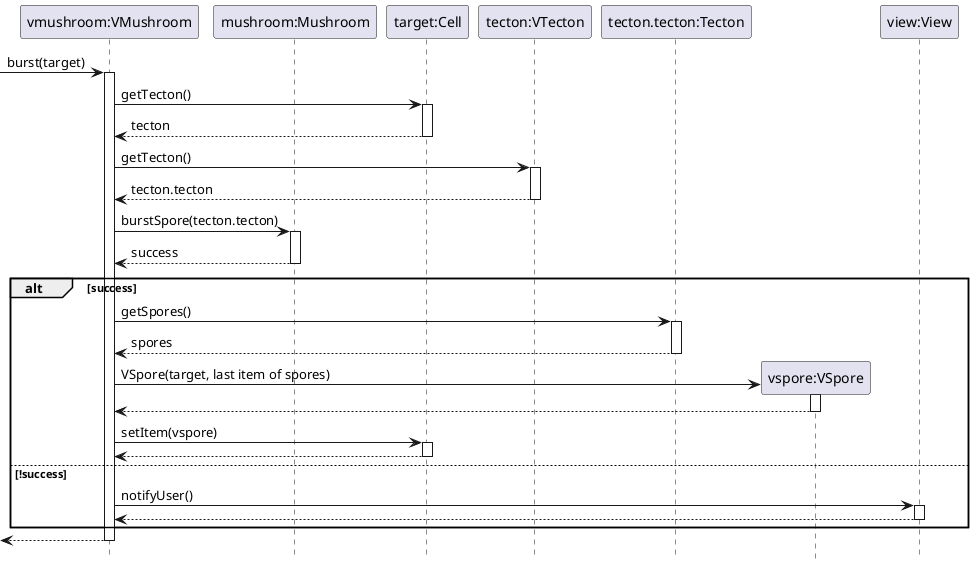 @startuml burst
hide footbox

participant "vmushroom:VMushroom" as vmushroom
participant "mushroom:Mushroom" as mushroom
participant "target:Cell" as target

participant "tecton:VTecton" as vtecton
participant "tecton.tecton:Tecton" as tecton

participant "vspore:VSpore" as vspore

participant "view:View" as view

-> vmushroom : burst(target)
activate vmushroom
    vmushroom -> target : getTecton()
    activate target
    return tecton
    vmushroom -> vtecton : getTecton()
    activate vtecton
    return tecton.tecton
    vmushroom -> mushroom : burstSpore(tecton.tecton)
    activate mushroom
    return success
    alt success
        vmushroom -> tecton : getSpores()
        activate tecton
        return spores
        create vspore
        vmushroom -> vspore : VSpore(target, last item of spores)
        activate vspore
        return
        vmushroom -> target : setItem(vspore)
        activate target
        return
    else !success
        vmushroom -> view : notifyUser()
        activate view
        return
    end
return
@enduml